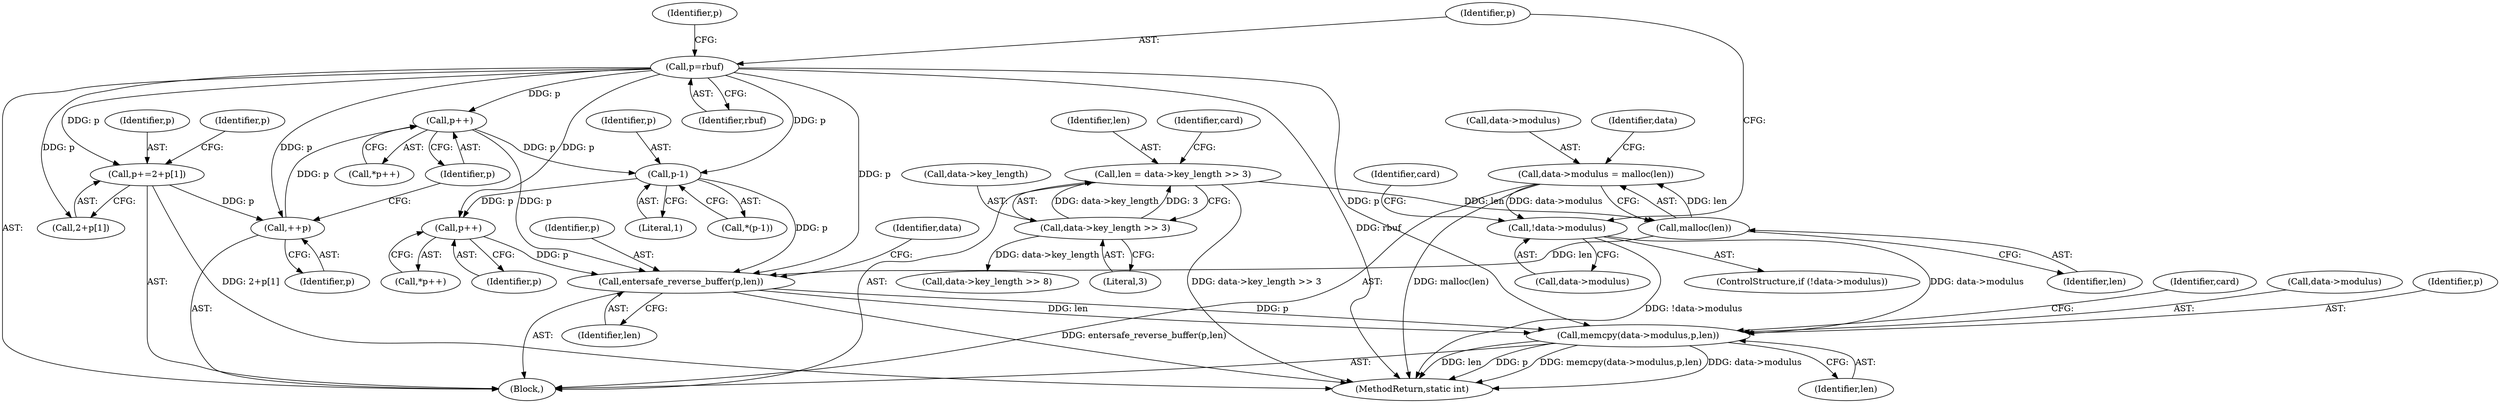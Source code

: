 digraph "0_OpenSC_8fe377e93b4b56060e5bbfb6f3142ceaeca744fa_5@API" {
"1000444" [label="(Call,memcpy(data->modulus,p,len))"];
"1000360" [label="(Call,!data->modulus)"];
"1000353" [label="(Call,data->modulus = malloc(len))"];
"1000357" [label="(Call,malloc(len))"];
"1000110" [label="(Call,len = data->key_length >> 3)"];
"1000112" [label="(Call,data->key_length >> 3)"];
"1000441" [label="(Call,entersafe_reverse_buffer(p,len))"];
"1000416" [label="(Call,p-1)"];
"1000407" [label="(Call,p++)"];
"1000402" [label="(Call,++p)"];
"1000384" [label="(Call,p+=2+p[1])"];
"1000370" [label="(Call,p=rbuf)"];
"1000437" [label="(Call,p++)"];
"1000116" [label="(Literal,3)"];
"1000408" [label="(Identifier,p)"];
"1000402" [label="(Call,++p)"];
"1000112" [label="(Call,data->key_length >> 3)"];
"1000354" [label="(Call,data->modulus)"];
"1000386" [label="(Call,2+p[1])"];
"1000371" [label="(Identifier,p)"];
"1000359" [label="(ControlStructure,if (!data->modulus))"];
"1000370" [label="(Call,p=rbuf)"];
"1000107" [label="(Block,)"];
"1000361" [label="(Call,data->modulus)"];
"1000358" [label="(Identifier,len)"];
"1000406" [label="(Call,*p++)"];
"1000438" [label="(Identifier,p)"];
"1000443" [label="(Identifier,len)"];
"1000456" [label="(MethodReturn,static int)"];
"1000394" [label="(Identifier,p)"];
"1000437" [label="(Call,p++)"];
"1000110" [label="(Call,len = data->key_length >> 3)"];
"1000403" [label="(Identifier,p)"];
"1000372" [label="(Identifier,rbuf)"];
"1000446" [label="(Identifier,data)"];
"1000416" [label="(Call,p-1)"];
"1000360" [label="(Call,!data->modulus)"];
"1000418" [label="(Literal,1)"];
"1000376" [label="(Identifier,p)"];
"1000436" [label="(Call,*p++)"];
"1000444" [label="(Call,memcpy(data->modulus,p,len))"];
"1000452" [label="(Identifier,card)"];
"1000357" [label="(Call,malloc(len))"];
"1000353" [label="(Call,data->modulus = malloc(len))"];
"1000366" [label="(Identifier,card)"];
"1000123" [label="(Identifier,card)"];
"1000417" [label="(Identifier,p)"];
"1000384" [label="(Call,p+=2+p[1])"];
"1000415" [label="(Call,*(p-1))"];
"1000445" [label="(Call,data->modulus)"];
"1000111" [label="(Identifier,len)"];
"1000442" [label="(Identifier,p)"];
"1000449" [label="(Identifier,len)"];
"1000231" [label="(Call,data->key_length >> 8)"];
"1000113" [label="(Call,data->key_length)"];
"1000441" [label="(Call,entersafe_reverse_buffer(p,len))"];
"1000362" [label="(Identifier,data)"];
"1000448" [label="(Identifier,p)"];
"1000407" [label="(Call,p++)"];
"1000385" [label="(Identifier,p)"];
"1000444" -> "1000107"  [label="AST: "];
"1000444" -> "1000449"  [label="CFG: "];
"1000445" -> "1000444"  [label="AST: "];
"1000448" -> "1000444"  [label="AST: "];
"1000449" -> "1000444"  [label="AST: "];
"1000452" -> "1000444"  [label="CFG: "];
"1000444" -> "1000456"  [label="DDG: data->modulus"];
"1000444" -> "1000456"  [label="DDG: len"];
"1000444" -> "1000456"  [label="DDG: p"];
"1000444" -> "1000456"  [label="DDG: memcpy(data->modulus,p,len)"];
"1000360" -> "1000444"  [label="DDG: data->modulus"];
"1000441" -> "1000444"  [label="DDG: p"];
"1000441" -> "1000444"  [label="DDG: len"];
"1000370" -> "1000444"  [label="DDG: p"];
"1000360" -> "1000359"  [label="AST: "];
"1000360" -> "1000361"  [label="CFG: "];
"1000361" -> "1000360"  [label="AST: "];
"1000366" -> "1000360"  [label="CFG: "];
"1000371" -> "1000360"  [label="CFG: "];
"1000360" -> "1000456"  [label="DDG: !data->modulus"];
"1000353" -> "1000360"  [label="DDG: data->modulus"];
"1000353" -> "1000107"  [label="AST: "];
"1000353" -> "1000357"  [label="CFG: "];
"1000354" -> "1000353"  [label="AST: "];
"1000357" -> "1000353"  [label="AST: "];
"1000362" -> "1000353"  [label="CFG: "];
"1000353" -> "1000456"  [label="DDG: malloc(len)"];
"1000357" -> "1000353"  [label="DDG: len"];
"1000357" -> "1000358"  [label="CFG: "];
"1000358" -> "1000357"  [label="AST: "];
"1000110" -> "1000357"  [label="DDG: len"];
"1000357" -> "1000441"  [label="DDG: len"];
"1000110" -> "1000107"  [label="AST: "];
"1000110" -> "1000112"  [label="CFG: "];
"1000111" -> "1000110"  [label="AST: "];
"1000112" -> "1000110"  [label="AST: "];
"1000123" -> "1000110"  [label="CFG: "];
"1000110" -> "1000456"  [label="DDG: data->key_length >> 3"];
"1000112" -> "1000110"  [label="DDG: data->key_length"];
"1000112" -> "1000110"  [label="DDG: 3"];
"1000112" -> "1000116"  [label="CFG: "];
"1000113" -> "1000112"  [label="AST: "];
"1000116" -> "1000112"  [label="AST: "];
"1000112" -> "1000231"  [label="DDG: data->key_length"];
"1000441" -> "1000107"  [label="AST: "];
"1000441" -> "1000443"  [label="CFG: "];
"1000442" -> "1000441"  [label="AST: "];
"1000443" -> "1000441"  [label="AST: "];
"1000446" -> "1000441"  [label="CFG: "];
"1000441" -> "1000456"  [label="DDG: entersafe_reverse_buffer(p,len)"];
"1000416" -> "1000441"  [label="DDG: p"];
"1000407" -> "1000441"  [label="DDG: p"];
"1000437" -> "1000441"  [label="DDG: p"];
"1000370" -> "1000441"  [label="DDG: p"];
"1000416" -> "1000415"  [label="AST: "];
"1000416" -> "1000418"  [label="CFG: "];
"1000417" -> "1000416"  [label="AST: "];
"1000418" -> "1000416"  [label="AST: "];
"1000415" -> "1000416"  [label="CFG: "];
"1000407" -> "1000416"  [label="DDG: p"];
"1000370" -> "1000416"  [label="DDG: p"];
"1000416" -> "1000437"  [label="DDG: p"];
"1000407" -> "1000406"  [label="AST: "];
"1000407" -> "1000408"  [label="CFG: "];
"1000408" -> "1000407"  [label="AST: "];
"1000406" -> "1000407"  [label="CFG: "];
"1000402" -> "1000407"  [label="DDG: p"];
"1000370" -> "1000407"  [label="DDG: p"];
"1000402" -> "1000107"  [label="AST: "];
"1000402" -> "1000403"  [label="CFG: "];
"1000403" -> "1000402"  [label="AST: "];
"1000408" -> "1000402"  [label="CFG: "];
"1000384" -> "1000402"  [label="DDG: p"];
"1000370" -> "1000402"  [label="DDG: p"];
"1000384" -> "1000107"  [label="AST: "];
"1000384" -> "1000386"  [label="CFG: "];
"1000385" -> "1000384"  [label="AST: "];
"1000386" -> "1000384"  [label="AST: "];
"1000394" -> "1000384"  [label="CFG: "];
"1000384" -> "1000456"  [label="DDG: 2+p[1]"];
"1000370" -> "1000384"  [label="DDG: p"];
"1000370" -> "1000107"  [label="AST: "];
"1000370" -> "1000372"  [label="CFG: "];
"1000371" -> "1000370"  [label="AST: "];
"1000372" -> "1000370"  [label="AST: "];
"1000376" -> "1000370"  [label="CFG: "];
"1000370" -> "1000456"  [label="DDG: rbuf"];
"1000370" -> "1000386"  [label="DDG: p"];
"1000370" -> "1000437"  [label="DDG: p"];
"1000437" -> "1000436"  [label="AST: "];
"1000437" -> "1000438"  [label="CFG: "];
"1000438" -> "1000437"  [label="AST: "];
"1000436" -> "1000437"  [label="CFG: "];
}
